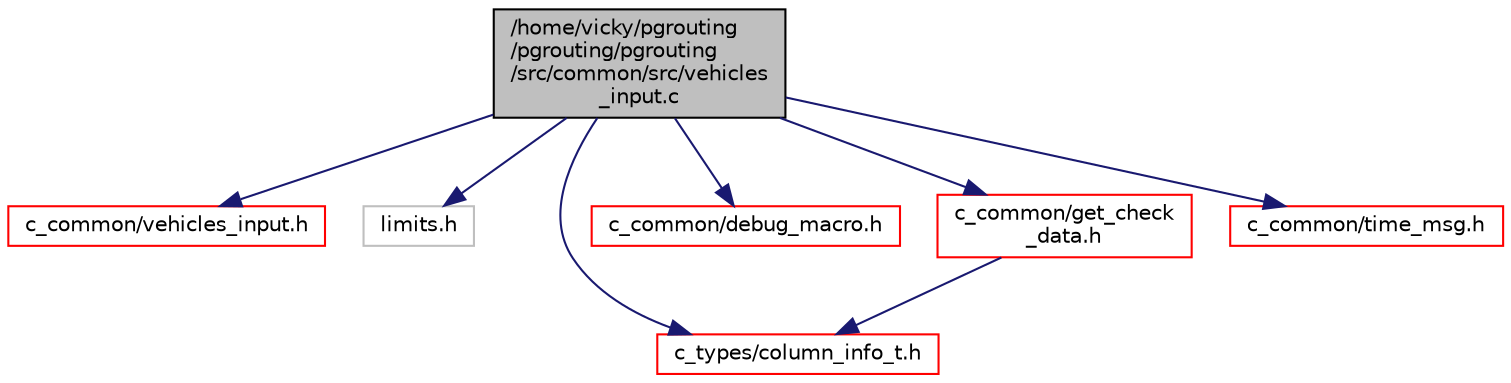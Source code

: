 digraph "/home/vicky/pgrouting/pgrouting/pgrouting/src/common/src/vehicles_input.c"
{
  edge [fontname="Helvetica",fontsize="10",labelfontname="Helvetica",labelfontsize="10"];
  node [fontname="Helvetica",fontsize="10",shape=record];
  Node1 [label="/home/vicky/pgrouting\l/pgrouting/pgrouting\l/src/common/src/vehicles\l_input.c",height=0.2,width=0.4,color="black", fillcolor="grey75", style="filled", fontcolor="black"];
  Node1 -> Node2 [color="midnightblue",fontsize="10",style="solid",fontname="Helvetica"];
  Node2 [label="c_common/vehicles_input.h",height=0.2,width=0.4,color="red", fillcolor="white", style="filled",URL="$vehicles__input_8h.html"];
  Node1 -> Node3 [color="midnightblue",fontsize="10",style="solid",fontname="Helvetica"];
  Node3 [label="limits.h",height=0.2,width=0.4,color="grey75", fillcolor="white", style="filled"];
  Node1 -> Node4 [color="midnightblue",fontsize="10",style="solid",fontname="Helvetica"];
  Node4 [label="c_types/column_info_t.h",height=0.2,width=0.4,color="red", fillcolor="white", style="filled",URL="$column__info__t_8h.html"];
  Node1 -> Node5 [color="midnightblue",fontsize="10",style="solid",fontname="Helvetica"];
  Node5 [label="c_common/debug_macro.h",height=0.2,width=0.4,color="red", fillcolor="white", style="filled",URL="$debug__macro_8h.html"];
  Node1 -> Node6 [color="midnightblue",fontsize="10",style="solid",fontname="Helvetica"];
  Node6 [label="c_common/get_check\l_data.h",height=0.2,width=0.4,color="red", fillcolor="white", style="filled",URL="$get__check__data_8h.html"];
  Node6 -> Node4 [color="midnightblue",fontsize="10",style="solid",fontname="Helvetica"];
  Node1 -> Node7 [color="midnightblue",fontsize="10",style="solid",fontname="Helvetica"];
  Node7 [label="c_common/time_msg.h",height=0.2,width=0.4,color="red", fillcolor="white", style="filled",URL="$time__msg_8h.html"];
}
